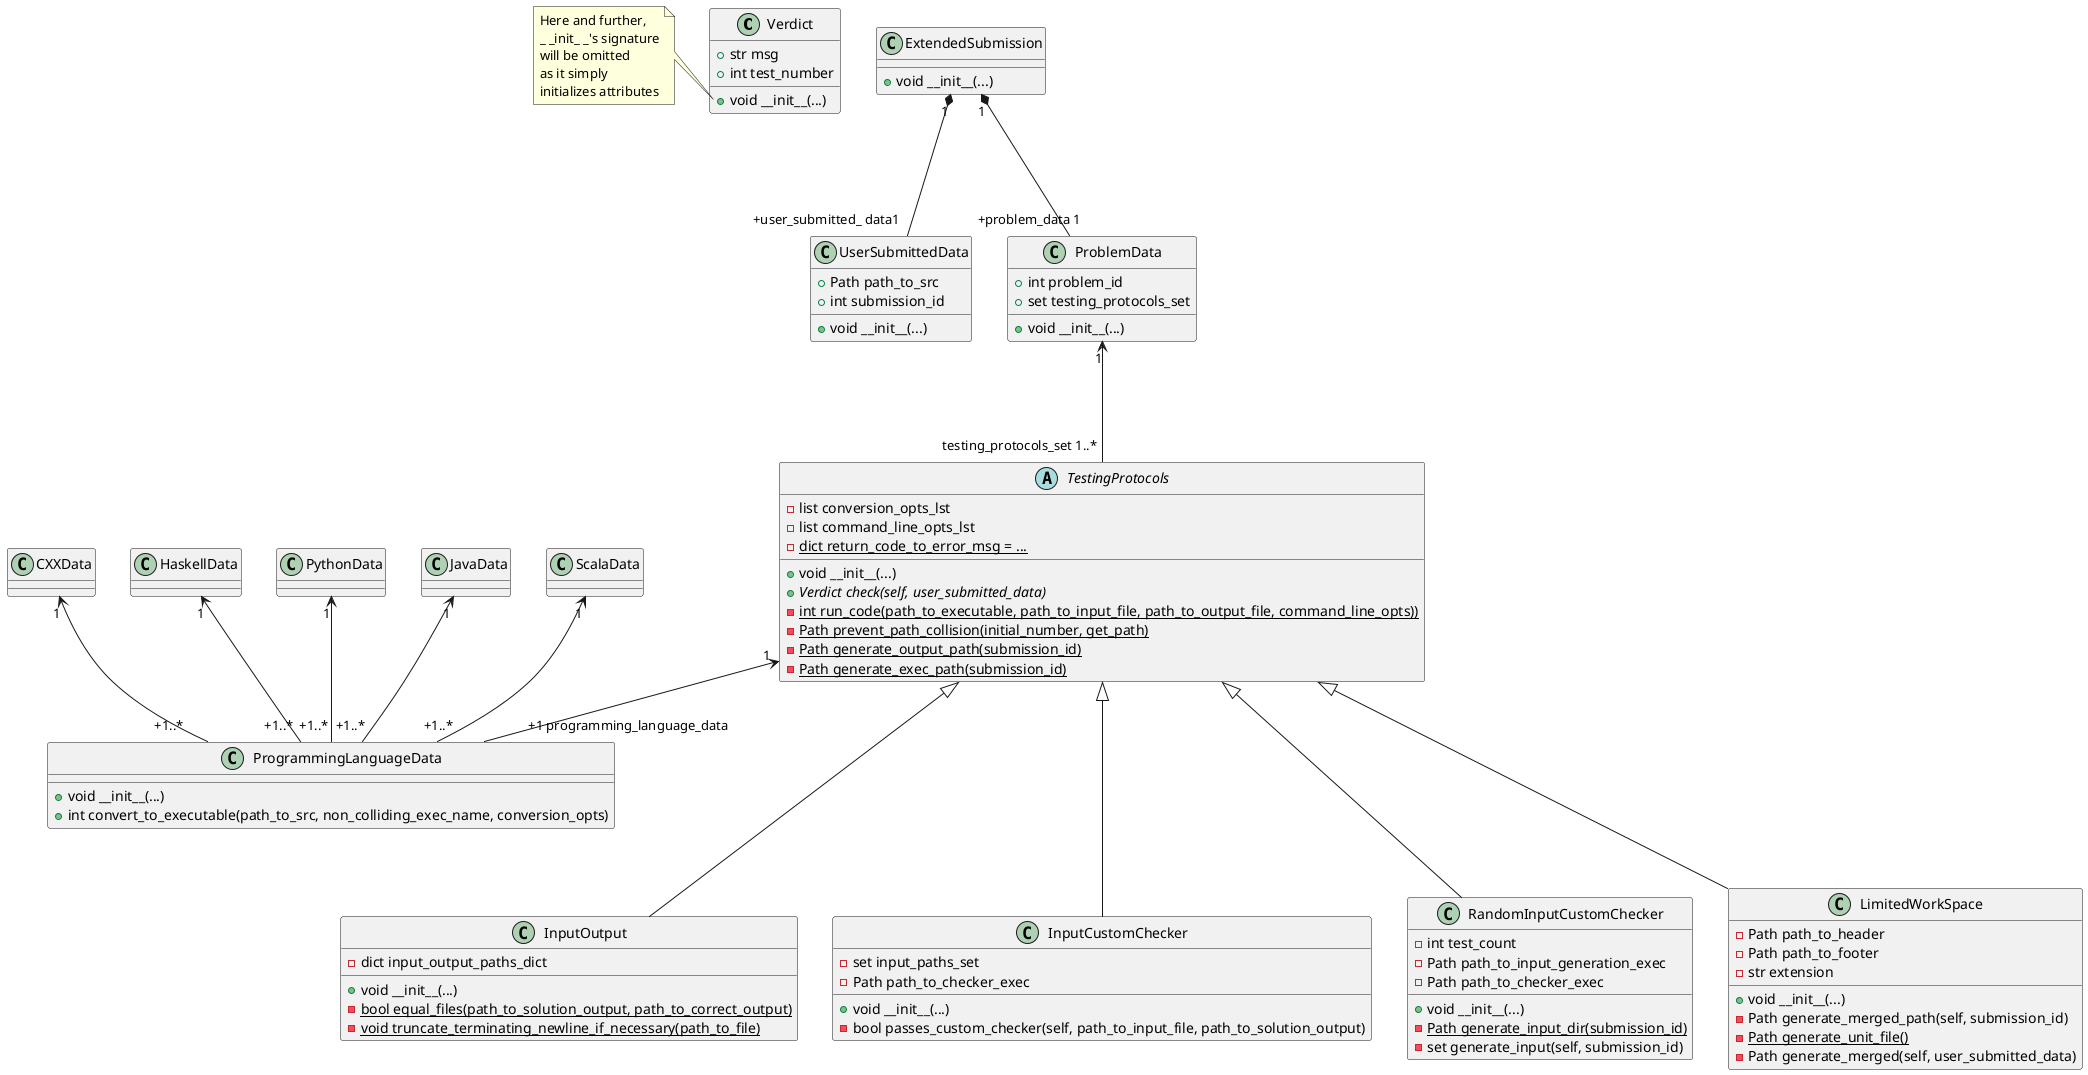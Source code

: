 @startuml
'https://plantuml.com/class-diagram

' ============================ AUX ============================

class Verdict {
    +str msg
    +int test_number

    +void __init__(...)
}
note left of Verdict::__init__
Here and further,
_ _init_ _'s signature
will be omitted
as it simply
initializes attributes
end note


class UserSubmittedData {
    +Path path_to_src
    +int submission_id

    +void __init__(...)
}


class ProgrammingLanguageData {
        +void __init__(...)
        +int convert_to_executable(path_to_src, non_colliding_exec_name, conversion_opts)
}

class CXXData

CXXData "1" <-- "+1..*" ProgrammingLanguageData

class HaskellData

HaskellData "1" <-- "+1..*" ProgrammingLanguageData

class PythonData

PythonData "1" <-- "+1..*" ProgrammingLanguageData

class JavaData

JavaData "1" <-- "+1..*" ProgrammingLanguageData

class ScalaData

ScalaData "1" <-- "+1..*" ProgrammingLanguageData

' ========================== PROTOCOLS =========================

abstract class TestingProtocols {
    -list conversion_opts_lst
    -list command_line_opts_lst
    -{static} dict return_code_to_error_msg = ...

    +void __init__(...)
    +{abstract} Verdict check(self, user_submitted_data)
    -{static} int run_code(path_to_executable, path_to_input_file, path_to_output_file, command_line_opts))
    -{static} Path prevent_path_collision(initial_number, get_path)
    -{static} Path generate_output_path(submission_id)
    -{static} Path generate_exec_path(submission_id)
}

TestingProtocols "1" <-- "+1 programming_language_data" ProgrammingLanguageData

class InputOutput {
    -dict input_output_paths_dict

    +void __init__(...)
    -{static} bool equal_files(path_to_solution_output, path_to_correct_output)
    -{static} void truncate_terminating_newline_if_necessary(path_to_file)
}

class InputCustomChecker {
    -set input_paths_set
    -Path path_to_checker_exec

    +void __init__(...)
    -bool passes_custom_checker(self, path_to_input_file, path_to_solution_output)
}

class RandomInputCustomChecker {
    -int test_count
    -Path path_to_input_generation_exec
    -Path path_to_checker_exec


    +void __init__(...)
    -{static} Path generate_input_dir(submission_id)
    -set generate_input(self, submission_id)
}

class LimitedWorkSpace {
    -Path path_to_header
    -Path path_to_footer
    -str extension

    +void __init__(...)
    -Path generate_merged_path(self, submission_id)
    -{static} Path generate_unit_file()
    -Path generate_merged(self, user_submitted_data)
}


TestingProtocols <|--- InputCustomChecker
TestingProtocols <|--- RandomInputCustomChecker
TestingProtocols <|--- LimitedWorkSpace
TestingProtocols <|--- InputOutput


' ============================ AUX ============================

class ProblemData {
    +int problem_id
    +set testing_protocols_set

    +void __init__(...)
}

ProblemData "1" <--- "testing_protocols_set 1..*" TestingProtocols


class ExtendedSubmission {
    +void __init__(...)
}

ExtendedSubmission "1" *--- "+problem_data 1" ProblemData
ExtendedSubmission "1" *--- "+user_submitted_ data1" UserSubmittedData

@enduml